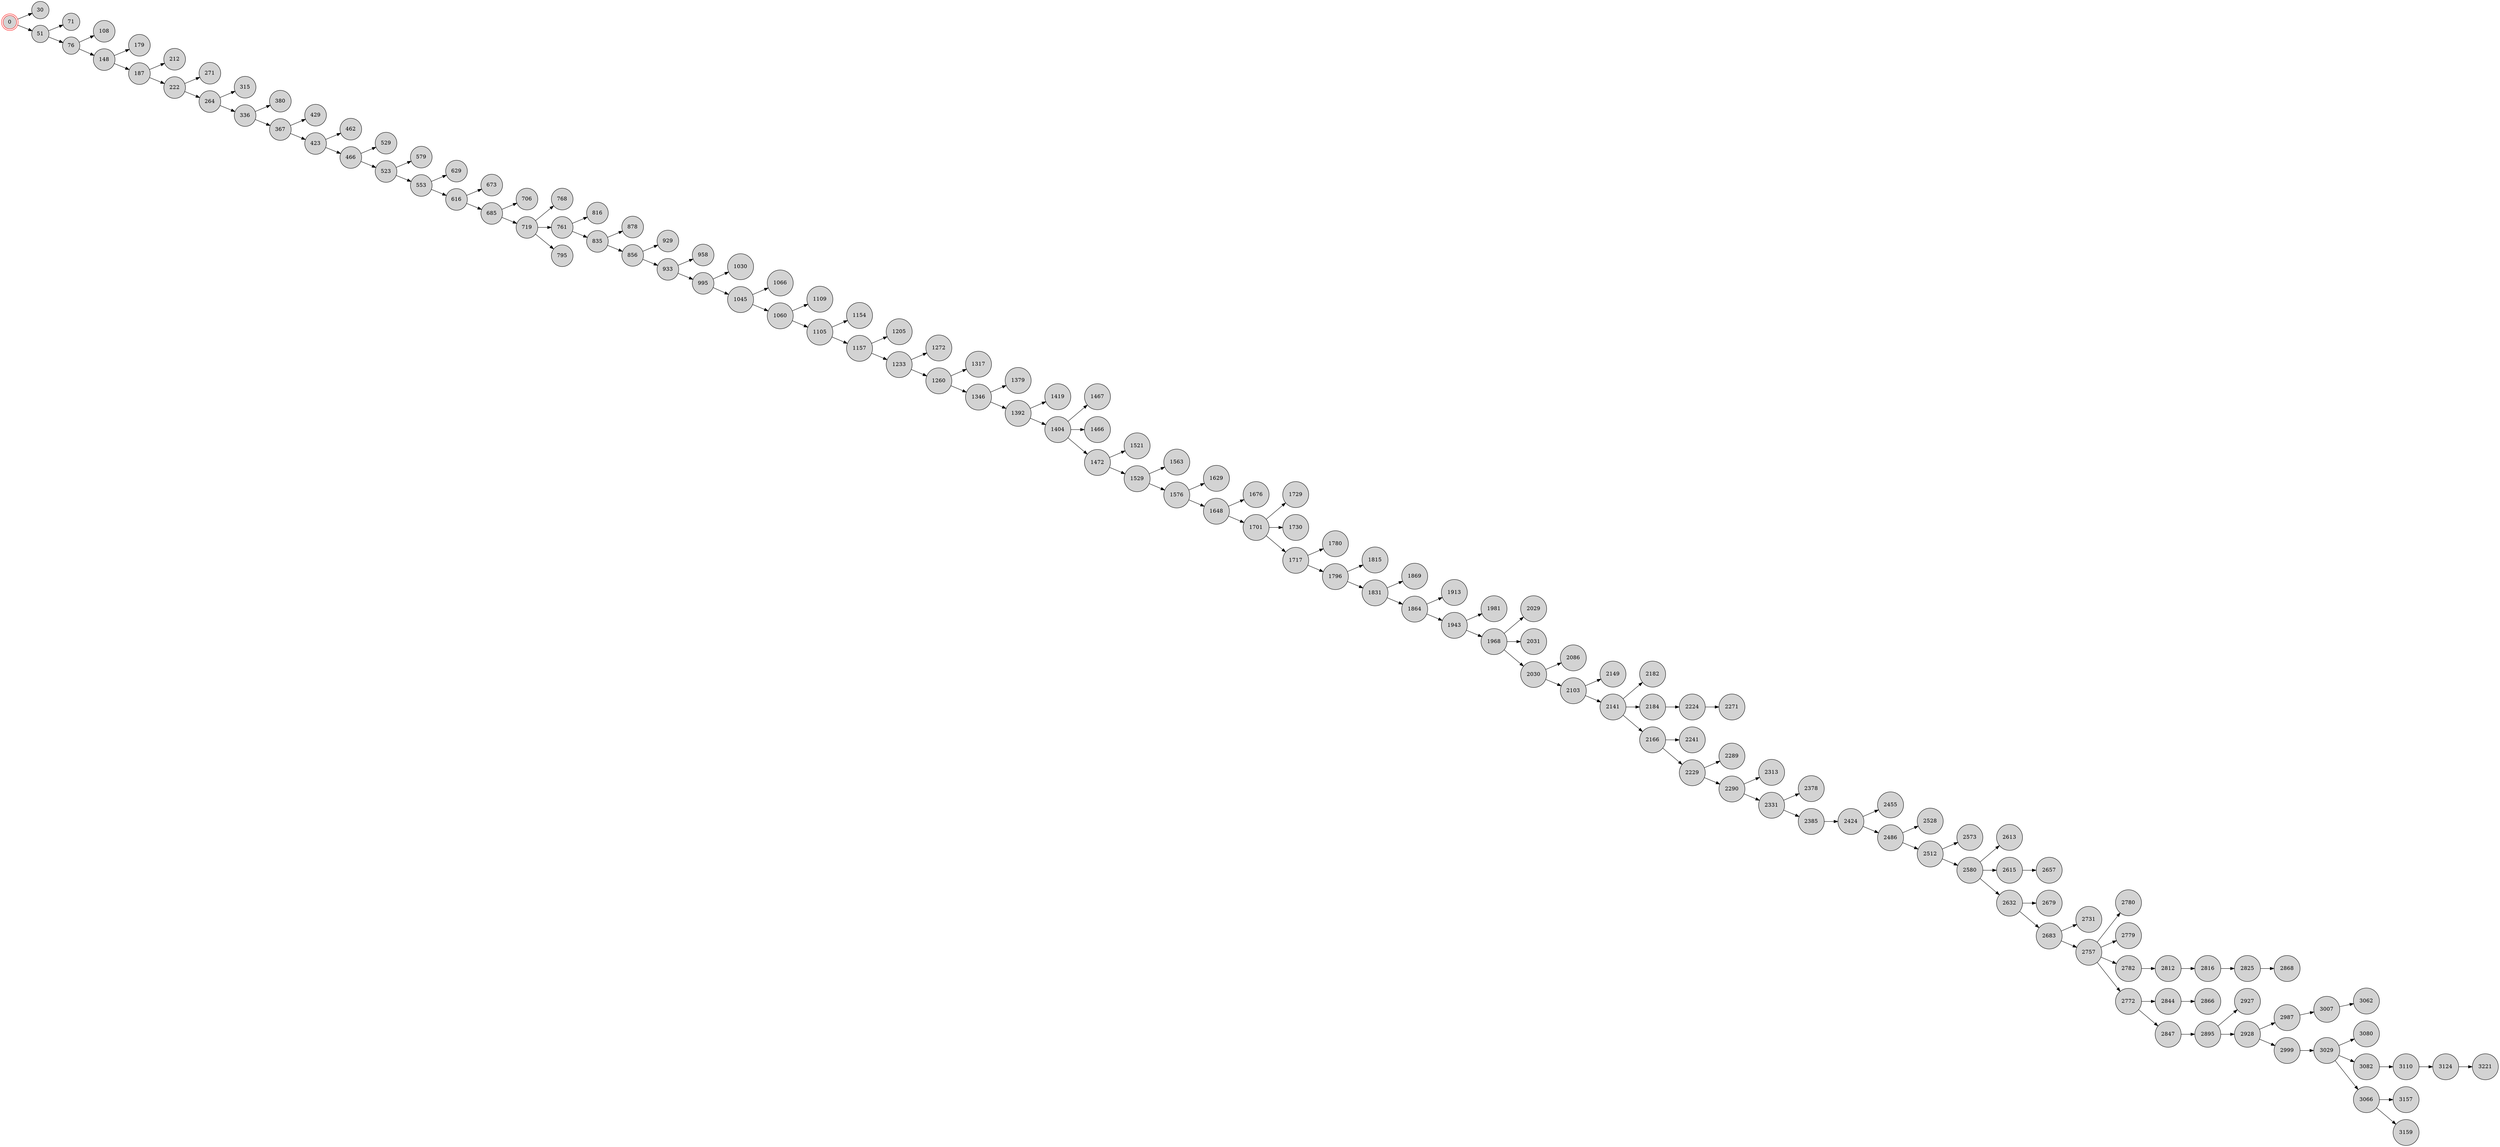 digraph BlockchainTree {
    rankdir=LR;
    node [shape=circle, style=filled, fillcolor=lightgray];

    0 [shape=doublecircle, color=red];
    0 -> 30;
    0 -> 51;
    51 -> 71;
    51 -> 76;
    76 -> 108;
    76 -> 148;
    148 -> 179;
    148 -> 187;
    187 -> 212;
    187 -> 222;
    222 -> 271;
    222 -> 264;
    264 -> 315;
    264 -> 336;
    336 -> 380;
    336 -> 367;
    367 -> 429;
    367 -> 423;
    423 -> 462;
    423 -> 466;
    466 -> 529;
    466 -> 523;
    523 -> 579;
    523 -> 553;
    553 -> 629;
    553 -> 616;
    616 -> 673;
    616 -> 685;
    685 -> 706;
    685 -> 719;
    719 -> 768;
    719 -> 761;
    761 -> 816;
    719 -> 795;
    761 -> 835;
    835 -> 878;
    835 -> 856;
    856 -> 929;
    856 -> 933;
    933 -> 958;
    933 -> 995;
    995 -> 1030;
    995 -> 1045;
    1045 -> 1066;
    1045 -> 1060;
    1060 -> 1109;
    1060 -> 1105;
    1105 -> 1154;
    1105 -> 1157;
    1157 -> 1205;
    1157 -> 1233;
    1233 -> 1272;
    1233 -> 1260;
    1260 -> 1317;
    1260 -> 1346;
    1346 -> 1379;
    1346 -> 1392;
    1392 -> 1419;
    1392 -> 1404;
    1404 -> 1467;
    1404 -> 1466;
    1404 -> 1472;
    1472 -> 1521;
    1472 -> 1529;
    1529 -> 1563;
    1529 -> 1576;
    1576 -> 1629;
    1576 -> 1648;
    1648 -> 1676;
    1648 -> 1701;
    1701 -> 1729;
    1701 -> 1730;
    1701 -> 1717;
    1717 -> 1780;
    1717 -> 1796;
    1796 -> 1815;
    1796 -> 1831;
    1831 -> 1869;
    1831 -> 1864;
    1864 -> 1913;
    1864 -> 1943;
    1943 -> 1981;
    1943 -> 1968;
    1968 -> 2029;
    1968 -> 2031;
    1968 -> 2030;
    2030 -> 2086;
    2030 -> 2103;
    2103 -> 2149;
    2103 -> 2141;
    2141 -> 2182;
    2141 -> 2184;
    2141 -> 2166;
    2166 -> 2241;
    2184 -> 2224;
    2166 -> 2229;
    2229 -> 2289;
    2224 -> 2271;
    2229 -> 2290;
    2290 -> 2313;
    2290 -> 2331;
    2331 -> 2378;
    2331 -> 2385;
    2385 -> 2424;
    2424 -> 2455;
    2424 -> 2486;
    2486 -> 2528;
    2486 -> 2512;
    2512 -> 2573;
    2512 -> 2580;
    2580 -> 2613;
    2580 -> 2615;
    2580 -> 2632;
    2632 -> 2679;
    2615 -> 2657;
    2632 -> 2683;
    2683 -> 2731;
    2683 -> 2757;
    2757 -> 2780;
    2757 -> 2779;
    2757 -> 2782;
    2782 -> 2812;
    2812 -> 2816;
    2757 -> 2772;
    2772 -> 2844;
    2844 -> 2866;
    2816 -> 2825;
    2772 -> 2847;
    2847 -> 2895;
    2895 -> 2927;
    2895 -> 2928;
    2928 -> 2987;
    2987 -> 3007;
    2825 -> 2868;
    2928 -> 2999;
    3007 -> 3062;
    2999 -> 3029;
    3029 -> 3080;
    3029 -> 3082;
    3082 -> 3110;
    3029 -> 3066;
    3066 -> 3157;
    3066 -> 3159;
    3110 -> 3124;
    3124 -> 3221;
}
